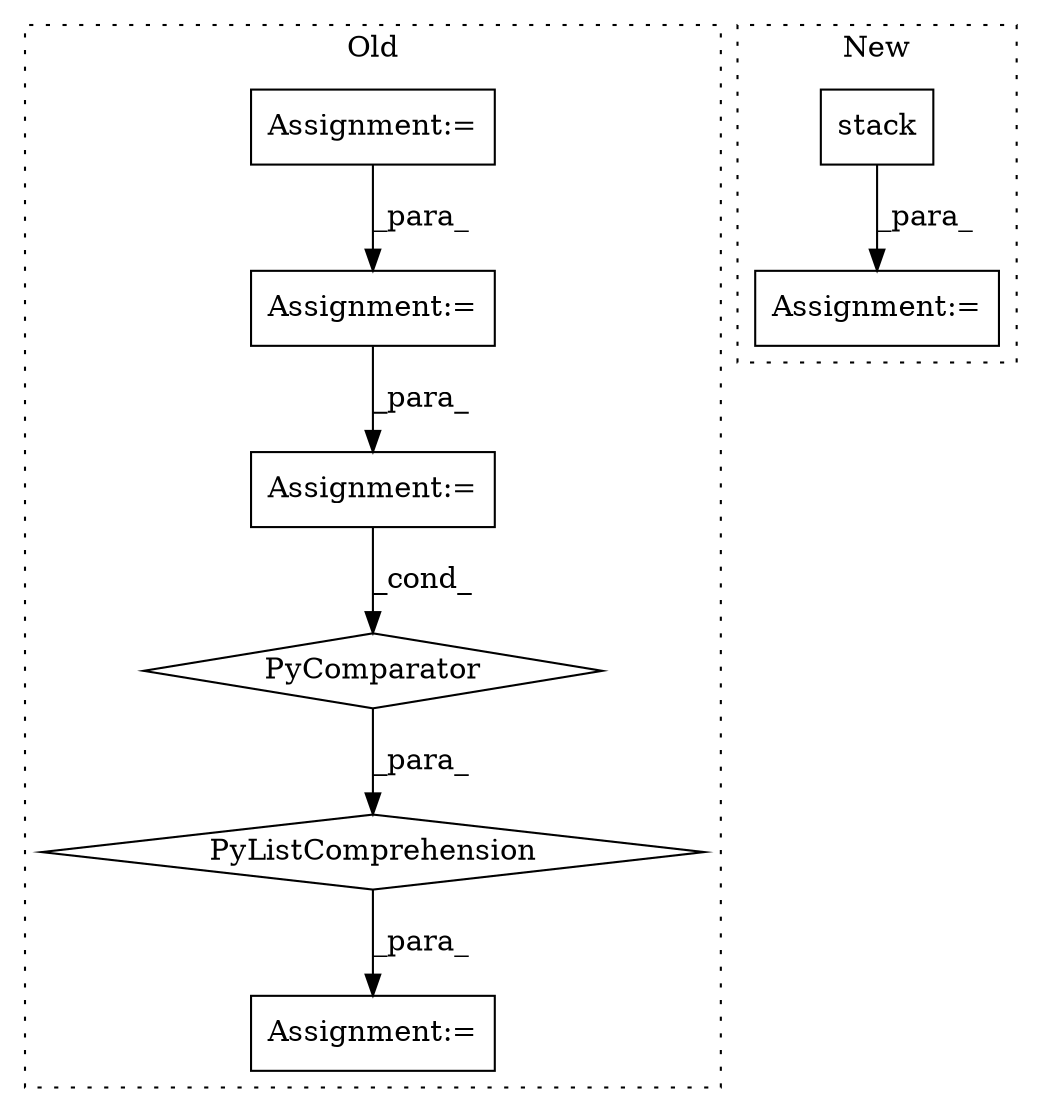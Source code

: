 digraph G {
subgraph cluster0 {
1 [label="PyListComprehension" a="109" s="9220" l="124" shape="diamond"];
3 [label="PyComparator" a="113" s="9300" l="36" shape="diamond"];
4 [label="Assignment:=" a="7" s="9300" l="36" shape="box"];
5 [label="Assignment:=" a="7" s="9409" l="1" shape="box"];
7 [label="Assignment:=" a="7" s="8885" l="26" shape="box"];
8 [label="Assignment:=" a="7" s="8320" l="1" shape="box"];
label = "Old";
style="dotted";
}
subgraph cluster1 {
2 [label="stack" a="32" s="9408,9421" l="6,1" shape="box"];
6 [label="Assignment:=" a="7" s="9399" l="1" shape="box"];
label = "New";
style="dotted";
}
1 -> 5 [label="_para_"];
2 -> 6 [label="_para_"];
3 -> 1 [label="_para_"];
4 -> 3 [label="_cond_"];
7 -> 4 [label="_para_"];
8 -> 7 [label="_para_"];
}